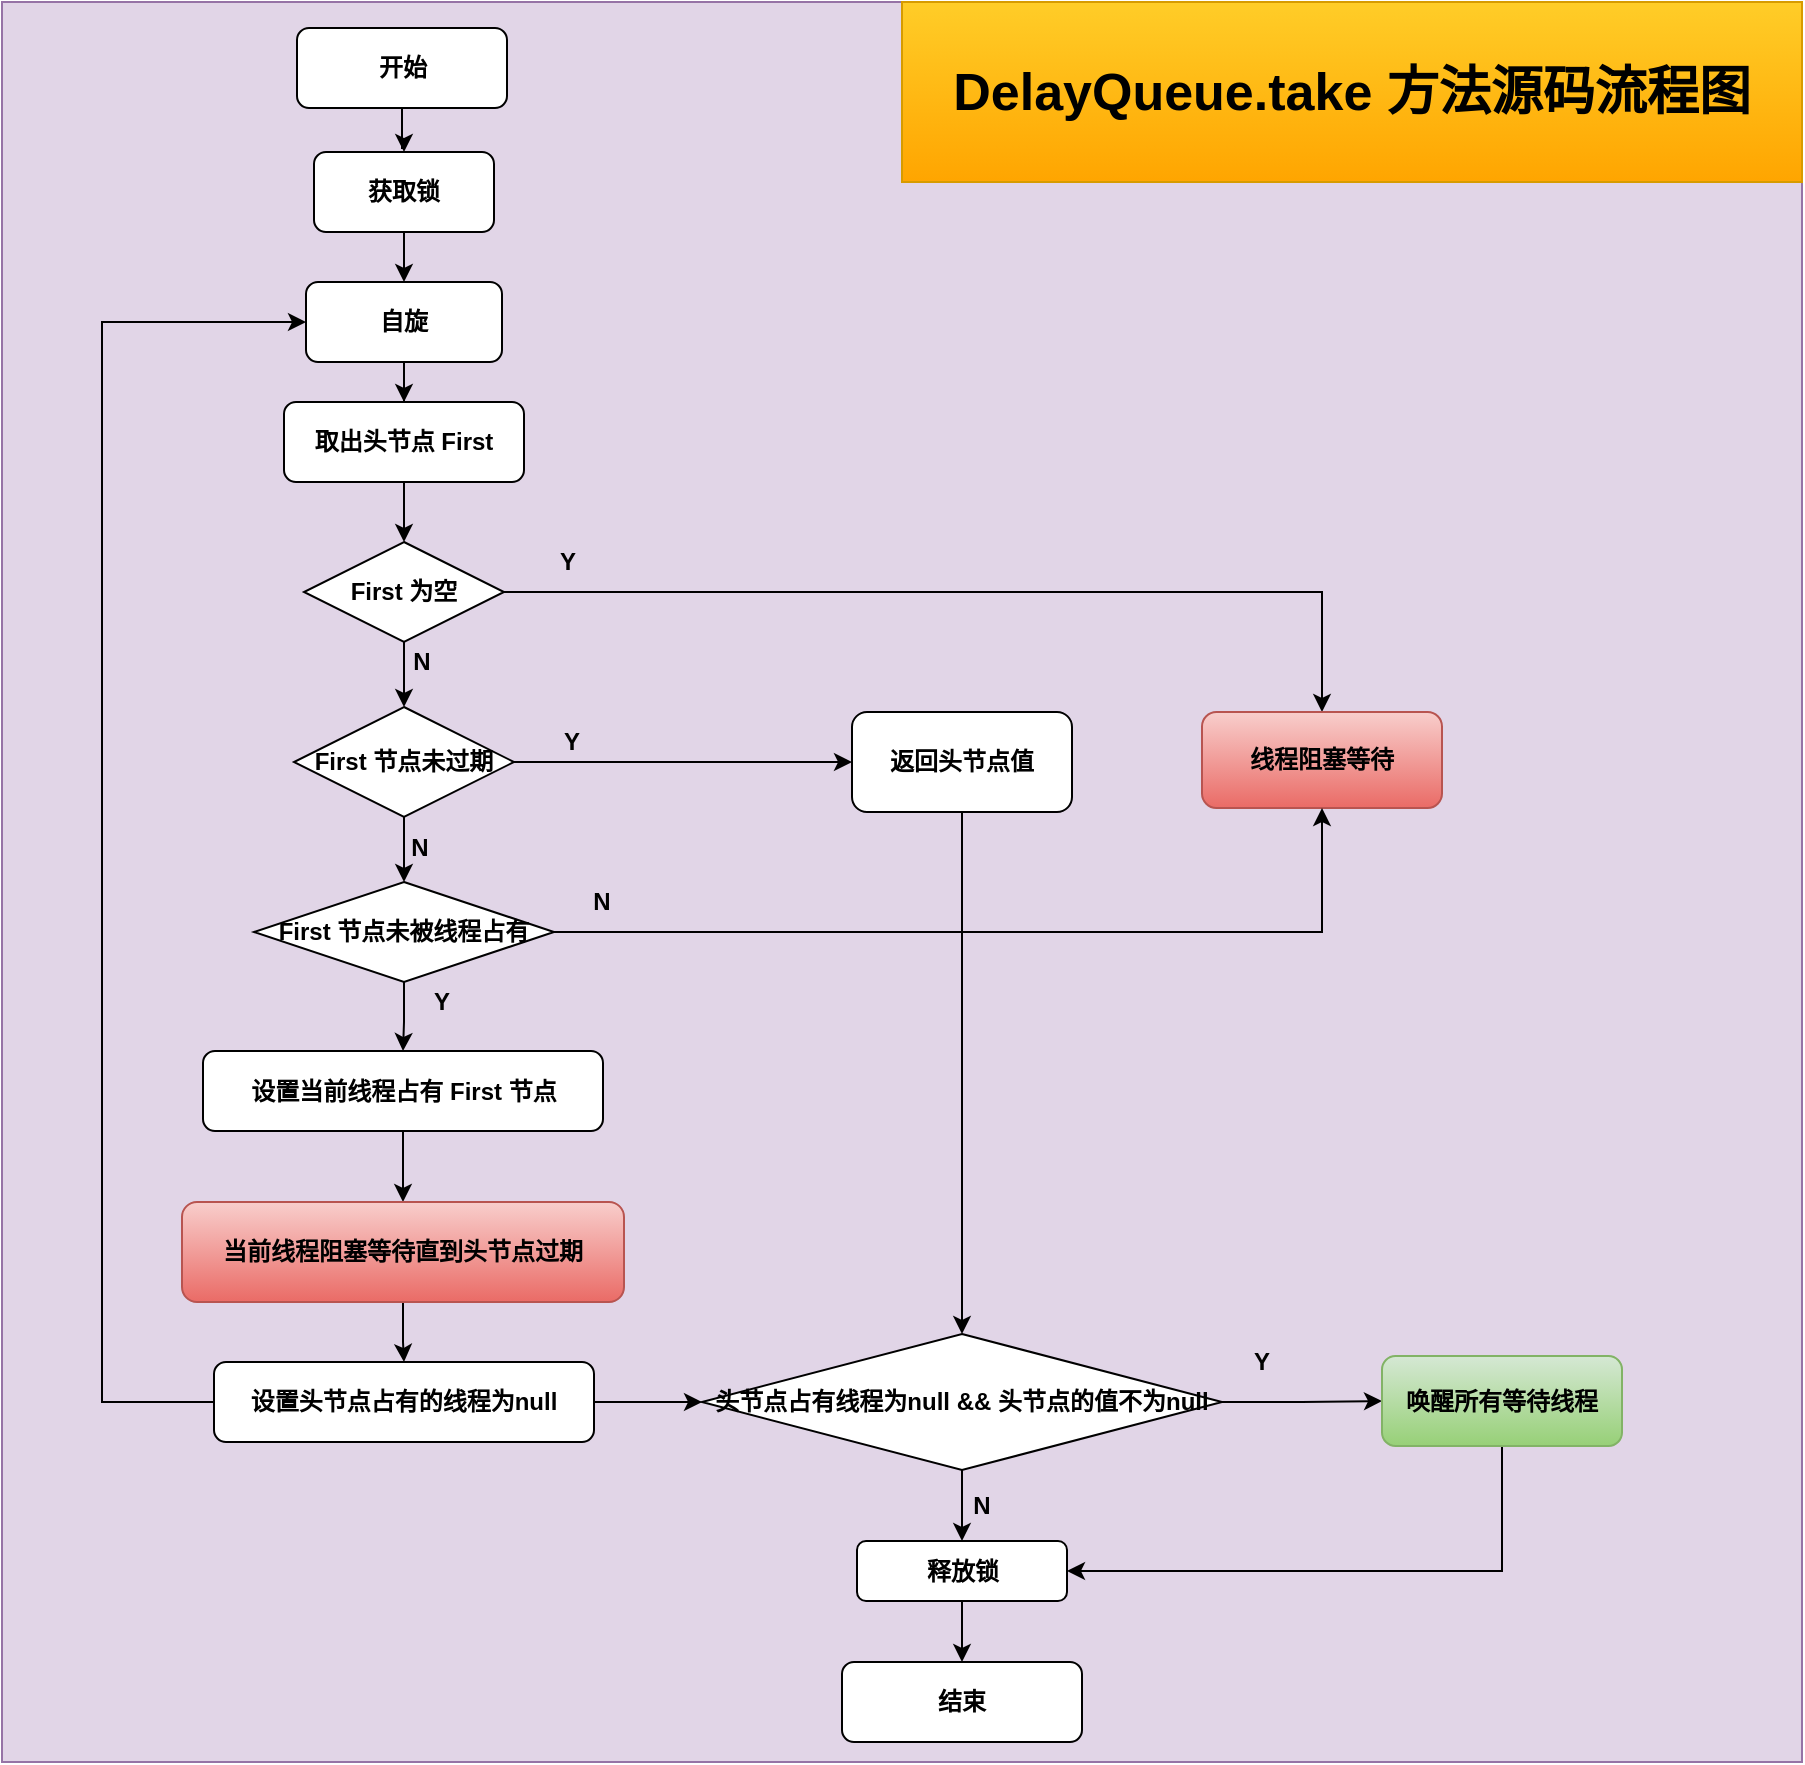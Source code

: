 <mxfile version="12.2.2" type="device" pages="1"><diagram id="x2tHxEfbM_IumaTGr7vv" name="Page-1"><mxGraphModel dx="1656" dy="951" grid="1" gridSize="10" guides="1" tooltips="1" connect="1" arrows="1" fold="1" page="1" pageScale="1" pageWidth="827" pageHeight="1169" math="0" shadow="0"><root><mxCell id="0"/><mxCell id="1" parent="0"/><mxCell id="DlDRwHU0Bi4p-TDQKuLy-14" value="" style="rounded=0;whiteSpace=wrap;html=1;fontStyle=1;fillColor=#e1d5e7;strokeColor=#9673a6;" vertex="1" parent="1"><mxGeometry x="130" y="40" width="900" height="880" as="geometry"/></mxCell><mxCell id="DlDRwHU0Bi4p-TDQKuLy-4" style="edgeStyle=orthogonalEdgeStyle;rounded=0;orthogonalLoop=1;jettySize=auto;html=1;exitX=0.5;exitY=1;exitDx=0;exitDy=0;fontStyle=1" edge="1" parent="1" source="nDQfIh9Dwk-Q5DNPvqGT-2" target="DlDRwHU0Bi4p-TDQKuLy-3"><mxGeometry relative="1" as="geometry"/></mxCell><mxCell id="nDQfIh9Dwk-Q5DNPvqGT-2" value="获取锁" style="rounded=1;whiteSpace=wrap;html=1;fontStyle=1" parent="1" vertex="1"><mxGeometry x="286" y="115" width="90" height="40" as="geometry"/></mxCell><mxCell id="nDQfIh9Dwk-Q5DNPvqGT-9" style="edgeStyle=orthogonalEdgeStyle;rounded=0;orthogonalLoop=1;jettySize=auto;html=1;exitX=0.5;exitY=1;exitDx=0;exitDy=0;fontStyle=1" parent="1" source="nDQfIh9Dwk-Q5DNPvqGT-3" target="nDQfIh9Dwk-Q5DNPvqGT-5" edge="1"><mxGeometry relative="1" as="geometry"/></mxCell><mxCell id="nDQfIh9Dwk-Q5DNPvqGT-3" value="取出头节点 First" style="rounded=1;whiteSpace=wrap;html=1;fontStyle=1" parent="1" vertex="1"><mxGeometry x="271" y="240" width="120" height="40" as="geometry"/></mxCell><mxCell id="nDQfIh9Dwk-Q5DNPvqGT-7" style="edgeStyle=orthogonalEdgeStyle;rounded=0;orthogonalLoop=1;jettySize=auto;html=1;exitX=1;exitY=0.5;exitDx=0;exitDy=0;fontStyle=1" parent="1" source="nDQfIh9Dwk-Q5DNPvqGT-5" target="nDQfIh9Dwk-Q5DNPvqGT-6" edge="1"><mxGeometry relative="1" as="geometry"/></mxCell><mxCell id="DlDRwHU0Bi4p-TDQKuLy-7" style="edgeStyle=orthogonalEdgeStyle;rounded=0;orthogonalLoop=1;jettySize=auto;html=1;exitX=0.5;exitY=1;exitDx=0;exitDy=0;fontStyle=1" edge="1" parent="1" source="nDQfIh9Dwk-Q5DNPvqGT-5" target="nDQfIh9Dwk-Q5DNPvqGT-11"><mxGeometry relative="1" as="geometry"/></mxCell><mxCell id="nDQfIh9Dwk-Q5DNPvqGT-5" value="&lt;span style=&quot;white-space: normal&quot;&gt;First 为空&lt;/span&gt;" style="rhombus;whiteSpace=wrap;html=1;fontStyle=1" parent="1" vertex="1"><mxGeometry x="281" y="310" width="100" height="50" as="geometry"/></mxCell><mxCell id="nDQfIh9Dwk-Q5DNPvqGT-6" value="线程阻塞等待" style="rounded=1;whiteSpace=wrap;html=1;fontStyle=1;fillColor=#f8cecc;strokeColor=#b85450;gradientColor=#ea6b66;" parent="1" vertex="1"><mxGeometry x="730" y="395" width="120" height="48" as="geometry"/></mxCell><mxCell id="nDQfIh9Dwk-Q5DNPvqGT-13" style="edgeStyle=orthogonalEdgeStyle;rounded=0;orthogonalLoop=1;jettySize=auto;html=1;exitX=1;exitY=0.5;exitDx=0;exitDy=0;fontStyle=1" parent="1" source="nDQfIh9Dwk-Q5DNPvqGT-11" target="nDQfIh9Dwk-Q5DNPvqGT-12" edge="1"><mxGeometry relative="1" as="geometry"/></mxCell><mxCell id="nDQfIh9Dwk-Q5DNPvqGT-19" style="edgeStyle=orthogonalEdgeStyle;rounded=0;orthogonalLoop=1;jettySize=auto;html=1;exitX=0.5;exitY=1;exitDx=0;exitDy=0;fontStyle=1" parent="1" source="nDQfIh9Dwk-Q5DNPvqGT-11" target="nDQfIh9Dwk-Q5DNPvqGT-17" edge="1"><mxGeometry relative="1" as="geometry"/></mxCell><mxCell id="nDQfIh9Dwk-Q5DNPvqGT-11" value="First 节点未过期" style="rhombus;whiteSpace=wrap;html=1;fontStyle=1" parent="1" vertex="1"><mxGeometry x="276" y="392.5" width="110" height="55" as="geometry"/></mxCell><mxCell id="DlDRwHU0Bi4p-TDQKuLy-41" style="edgeStyle=orthogonalEdgeStyle;rounded=0;orthogonalLoop=1;jettySize=auto;html=1;exitX=0.5;exitY=1;exitDx=0;exitDy=0;fontSize=14;" edge="1" parent="1" source="nDQfIh9Dwk-Q5DNPvqGT-12" target="nDQfIh9Dwk-Q5DNPvqGT-24"><mxGeometry relative="1" as="geometry"/></mxCell><mxCell id="nDQfIh9Dwk-Q5DNPvqGT-12" value="返回头节点值" style="rounded=1;whiteSpace=wrap;html=1;fontStyle=1" parent="1" vertex="1"><mxGeometry x="555" y="395" width="110" height="50" as="geometry"/></mxCell><mxCell id="nDQfIh9Dwk-Q5DNPvqGT-18" style="edgeStyle=orthogonalEdgeStyle;rounded=0;orthogonalLoop=1;jettySize=auto;html=1;exitX=1;exitY=0.5;exitDx=0;exitDy=0;entryX=0.5;entryY=1;entryDx=0;entryDy=0;fontStyle=1" parent="1" source="nDQfIh9Dwk-Q5DNPvqGT-17" target="nDQfIh9Dwk-Q5DNPvqGT-6" edge="1"><mxGeometry relative="1" as="geometry"/></mxCell><mxCell id="nDQfIh9Dwk-Q5DNPvqGT-27" style="edgeStyle=orthogonalEdgeStyle;rounded=0;orthogonalLoop=1;jettySize=auto;html=1;exitX=0.5;exitY=1;exitDx=0;exitDy=0;fontStyle=1" parent="1" source="nDQfIh9Dwk-Q5DNPvqGT-17" target="nDQfIh9Dwk-Q5DNPvqGT-20" edge="1"><mxGeometry relative="1" as="geometry"/></mxCell><mxCell id="nDQfIh9Dwk-Q5DNPvqGT-17" value="First 节点未被线程占有" style="rhombus;whiteSpace=wrap;html=1;fontStyle=1" parent="1" vertex="1"><mxGeometry x="256" y="480" width="150" height="50" as="geometry"/></mxCell><mxCell id="nDQfIh9Dwk-Q5DNPvqGT-28" style="edgeStyle=orthogonalEdgeStyle;rounded=0;orthogonalLoop=1;jettySize=auto;html=1;exitX=0.5;exitY=1;exitDx=0;exitDy=0;fontStyle=1" parent="1" source="nDQfIh9Dwk-Q5DNPvqGT-20" target="nDQfIh9Dwk-Q5DNPvqGT-21" edge="1"><mxGeometry relative="1" as="geometry"/></mxCell><mxCell id="nDQfIh9Dwk-Q5DNPvqGT-20" value="设置当前线程占有 First 节点" style="rounded=1;whiteSpace=wrap;html=1;fontStyle=1" parent="1" vertex="1"><mxGeometry x="230.5" y="564.5" width="200" height="40" as="geometry"/></mxCell><mxCell id="nDQfIh9Dwk-Q5DNPvqGT-29" style="edgeStyle=orthogonalEdgeStyle;rounded=0;orthogonalLoop=1;jettySize=auto;html=1;exitX=0.5;exitY=1;exitDx=0;exitDy=0;fontStyle=1" parent="1" source="nDQfIh9Dwk-Q5DNPvqGT-21" target="nDQfIh9Dwk-Q5DNPvqGT-22" edge="1"><mxGeometry relative="1" as="geometry"/></mxCell><mxCell id="nDQfIh9Dwk-Q5DNPvqGT-21" value="当前线程阻塞等待直到头节点过期" style="rounded=1;whiteSpace=wrap;html=1;fontStyle=1;gradientColor=#ea6b66;fillColor=#f8cecc;strokeColor=#b85450;" parent="1" vertex="1"><mxGeometry x="220" y="640" width="221" height="50" as="geometry"/></mxCell><mxCell id="DlDRwHU0Bi4p-TDQKuLy-12" style="edgeStyle=orthogonalEdgeStyle;rounded=0;orthogonalLoop=1;jettySize=auto;html=1;exitX=0;exitY=0.5;exitDx=0;exitDy=0;entryX=0;entryY=0.5;entryDx=0;entryDy=0;fontStyle=1" edge="1" parent="1" source="nDQfIh9Dwk-Q5DNPvqGT-22" target="DlDRwHU0Bi4p-TDQKuLy-3"><mxGeometry relative="1" as="geometry"><Array as="points"><mxPoint x="180" y="740"/><mxPoint x="180" y="200"/></Array></mxGeometry></mxCell><mxCell id="DlDRwHU0Bi4p-TDQKuLy-37" style="edgeStyle=orthogonalEdgeStyle;rounded=0;orthogonalLoop=1;jettySize=auto;html=1;exitX=1;exitY=0.5;exitDx=0;exitDy=0;entryX=0;entryY=0.5;entryDx=0;entryDy=0;fontSize=14;" edge="1" parent="1" source="nDQfIh9Dwk-Q5DNPvqGT-22" target="nDQfIh9Dwk-Q5DNPvqGT-24"><mxGeometry relative="1" as="geometry"/></mxCell><mxCell id="nDQfIh9Dwk-Q5DNPvqGT-22" value="设置头节点占有的线程为null" style="rounded=1;whiteSpace=wrap;html=1;fontStyle=1" parent="1" vertex="1"><mxGeometry x="236" y="720" width="190" height="40" as="geometry"/></mxCell><mxCell id="nDQfIh9Dwk-Q5DNPvqGT-32" style="edgeStyle=orthogonalEdgeStyle;rounded=0;orthogonalLoop=1;jettySize=auto;html=1;exitX=0.5;exitY=1;exitDx=0;exitDy=0;fontStyle=1" parent="1" source="nDQfIh9Dwk-Q5DNPvqGT-24" target="nDQfIh9Dwk-Q5DNPvqGT-26" edge="1"><mxGeometry relative="1" as="geometry"/></mxCell><mxCell id="DlDRwHU0Bi4p-TDQKuLy-38" style="edgeStyle=orthogonalEdgeStyle;rounded=0;orthogonalLoop=1;jettySize=auto;html=1;exitX=1;exitY=0.5;exitDx=0;exitDy=0;fontSize=14;" edge="1" parent="1" source="nDQfIh9Dwk-Q5DNPvqGT-24" target="nDQfIh9Dwk-Q5DNPvqGT-25"><mxGeometry relative="1" as="geometry"/></mxCell><mxCell id="nDQfIh9Dwk-Q5DNPvqGT-24" value="头节点占有线程为null &amp;amp;&amp;amp; 头节点的值不为null" style="rhombus;whiteSpace=wrap;html=1;fontStyle=1" parent="1" vertex="1"><mxGeometry x="480" y="706" width="260" height="68" as="geometry"/></mxCell><mxCell id="DlDRwHU0Bi4p-TDQKuLy-39" style="edgeStyle=orthogonalEdgeStyle;rounded=0;orthogonalLoop=1;jettySize=auto;html=1;exitX=0.5;exitY=1;exitDx=0;exitDy=0;entryX=1;entryY=0.5;entryDx=0;entryDy=0;fontSize=14;" edge="1" parent="1" source="nDQfIh9Dwk-Q5DNPvqGT-25" target="nDQfIh9Dwk-Q5DNPvqGT-26"><mxGeometry relative="1" as="geometry"/></mxCell><mxCell id="nDQfIh9Dwk-Q5DNPvqGT-25" value="唤醒所有等待线程" style="rounded=1;whiteSpace=wrap;html=1;fontStyle=1;fillColor=#d5e8d4;strokeColor=#82b366;gradientColor=#97d077;" parent="1" vertex="1"><mxGeometry x="820" y="717" width="120" height="45" as="geometry"/></mxCell><mxCell id="DlDRwHU0Bi4p-TDQKuLy-32" style="edgeStyle=orthogonalEdgeStyle;rounded=0;orthogonalLoop=1;jettySize=auto;html=1;exitX=0.5;exitY=1;exitDx=0;exitDy=0;fontSize=14;" edge="1" parent="1" source="nDQfIh9Dwk-Q5DNPvqGT-26" target="DlDRwHU0Bi4p-TDQKuLy-31"><mxGeometry relative="1" as="geometry"/></mxCell><mxCell id="nDQfIh9Dwk-Q5DNPvqGT-26" value="释放锁" style="rounded=1;whiteSpace=wrap;html=1;fontStyle=1" parent="1" vertex="1"><mxGeometry x="557.5" y="809.5" width="105" height="30" as="geometry"/></mxCell><mxCell id="DlDRwHU0Bi4p-TDQKuLy-5" style="edgeStyle=orthogonalEdgeStyle;rounded=0;orthogonalLoop=1;jettySize=auto;html=1;exitX=0.5;exitY=1;exitDx=0;exitDy=0;fontStyle=1" edge="1" parent="1" source="DlDRwHU0Bi4p-TDQKuLy-3" target="nDQfIh9Dwk-Q5DNPvqGT-3"><mxGeometry relative="1" as="geometry"/></mxCell><mxCell id="DlDRwHU0Bi4p-TDQKuLy-3" value="自旋" style="rounded=1;whiteSpace=wrap;html=1;fontStyle=1" vertex="1" parent="1"><mxGeometry x="282" y="180" width="98" height="40" as="geometry"/></mxCell><mxCell id="DlDRwHU0Bi4p-TDQKuLy-15" value="DelayQueue.take 方法源码流程图" style="rounded=0;whiteSpace=wrap;html=1;fontStyle=1;fontSize=26;gradientColor=#ffa500;fillColor=#ffcd28;strokeColor=#d79b00;" vertex="1" parent="1"><mxGeometry x="580" y="40" width="450" height="90" as="geometry"/></mxCell><mxCell id="DlDRwHU0Bi4p-TDQKuLy-16" value="N" style="text;html=1;strokeColor=none;fillColor=none;align=center;verticalAlign=middle;whiteSpace=wrap;rounded=0;fontStyle=1" vertex="1" parent="1"><mxGeometry x="600" y="782" width="40" height="20" as="geometry"/></mxCell><mxCell id="DlDRwHU0Bi4p-TDQKuLy-17" value="Y" style="text;html=1;strokeColor=none;fillColor=none;align=center;verticalAlign=middle;whiteSpace=wrap;rounded=0;fontStyle=1" vertex="1" parent="1"><mxGeometry x="740" y="710" width="40" height="20" as="geometry"/></mxCell><mxCell id="DlDRwHU0Bi4p-TDQKuLy-18" value="Y" style="text;html=1;strokeColor=none;fillColor=none;align=center;verticalAlign=middle;whiteSpace=wrap;rounded=0;fontStyle=1" vertex="1" parent="1"><mxGeometry x="329.5" y="530" width="40" height="20" as="geometry"/></mxCell><mxCell id="DlDRwHU0Bi4p-TDQKuLy-19" value="Y" style="text;html=1;strokeColor=none;fillColor=none;align=center;verticalAlign=middle;whiteSpace=wrap;rounded=0;fontStyle=1" vertex="1" parent="1"><mxGeometry x="395" y="400" width="40" height="20" as="geometry"/></mxCell><mxCell id="DlDRwHU0Bi4p-TDQKuLy-20" value="Y" style="text;html=1;strokeColor=none;fillColor=none;align=center;verticalAlign=middle;whiteSpace=wrap;rounded=0;fontStyle=1" vertex="1" parent="1"><mxGeometry x="393" y="310" width="40" height="20" as="geometry"/></mxCell><mxCell id="DlDRwHU0Bi4p-TDQKuLy-21" value="N" style="text;html=1;strokeColor=none;fillColor=none;align=center;verticalAlign=middle;whiteSpace=wrap;rounded=0;fontStyle=1" vertex="1" parent="1"><mxGeometry x="410" y="480" width="40" height="20" as="geometry"/></mxCell><mxCell id="DlDRwHU0Bi4p-TDQKuLy-22" value="N" style="text;html=1;strokeColor=none;fillColor=none;align=center;verticalAlign=middle;whiteSpace=wrap;rounded=0;fontStyle=1" vertex="1" parent="1"><mxGeometry x="319" y="452.5" width="40" height="20" as="geometry"/></mxCell><mxCell id="DlDRwHU0Bi4p-TDQKuLy-23" value="N" style="text;html=1;strokeColor=none;fillColor=none;align=center;verticalAlign=middle;whiteSpace=wrap;rounded=0;fontStyle=1" vertex="1" parent="1"><mxGeometry x="320" y="360" width="40" height="20" as="geometry"/></mxCell><mxCell id="DlDRwHU0Bi4p-TDQKuLy-33" style="edgeStyle=orthogonalEdgeStyle;rounded=0;orthogonalLoop=1;jettySize=auto;html=1;exitX=0.5;exitY=1;exitDx=0;exitDy=0;fontSize=14;" edge="1" parent="1" source="DlDRwHU0Bi4p-TDQKuLy-30" target="nDQfIh9Dwk-Q5DNPvqGT-2"><mxGeometry relative="1" as="geometry"/></mxCell><mxCell id="DlDRwHU0Bi4p-TDQKuLy-30" value="开始" style="rounded=1;whiteSpace=wrap;html=1;fontSize=12;fontStyle=1" vertex="1" parent="1"><mxGeometry x="277.5" y="53" width="105" height="40" as="geometry"/></mxCell><mxCell id="DlDRwHU0Bi4p-TDQKuLy-31" value="结束" style="rounded=1;whiteSpace=wrap;html=1;fontSize=12;fontStyle=1" vertex="1" parent="1"><mxGeometry x="550" y="870" width="120" height="40" as="geometry"/></mxCell></root></mxGraphModel></diagram></mxfile>